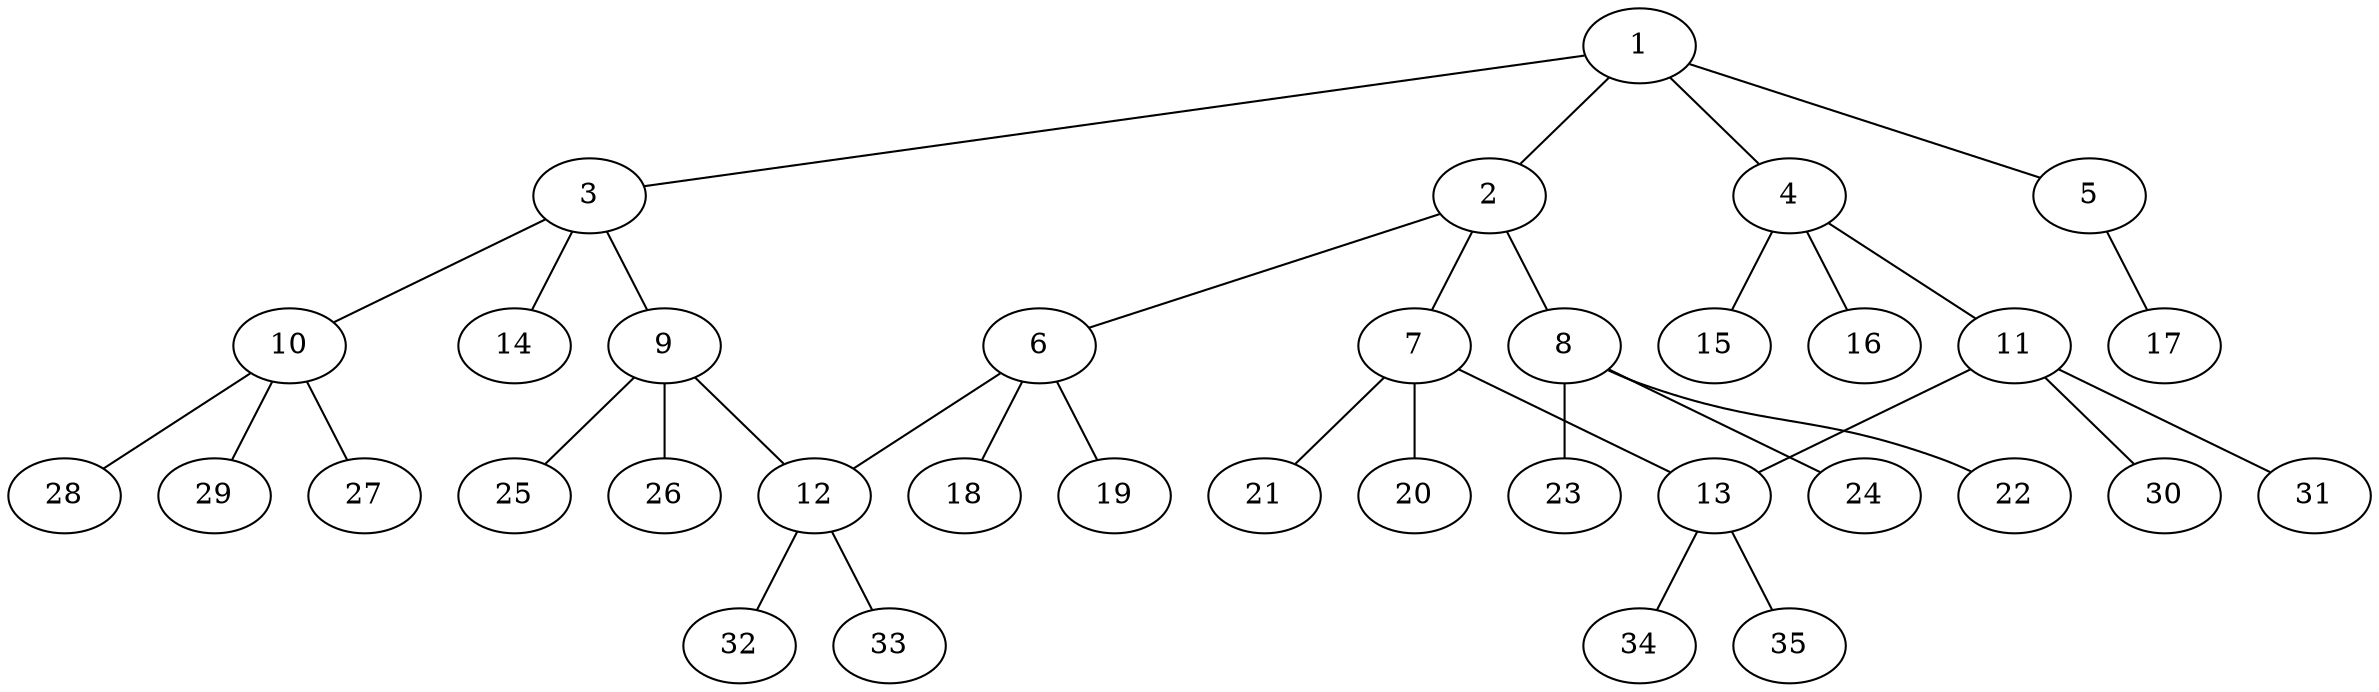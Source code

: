 graph molecule_22 {
	1	 [chem=C];
	2	 [chem=C];
	1 -- 2	 [valence=1];
	3	 [chem=C];
	1 -- 3	 [valence=1];
	4	 [chem=C];
	1 -- 4	 [valence=1];
	5	 [chem=O];
	1 -- 5	 [valence=1];
	6	 [chem=C];
	2 -- 6	 [valence=1];
	7	 [chem=C];
	2 -- 7	 [valence=1];
	8	 [chem=C];
	2 -- 8	 [valence=1];
	9	 [chem=C];
	3 -- 9	 [valence=1];
	10	 [chem=C];
	3 -- 10	 [valence=1];
	14	 [chem=H];
	3 -- 14	 [valence=1];
	11	 [chem=C];
	4 -- 11	 [valence=1];
	15	 [chem=H];
	4 -- 15	 [valence=1];
	16	 [chem=H];
	4 -- 16	 [valence=1];
	17	 [chem=H];
	5 -- 17	 [valence=1];
	12	 [chem=C];
	6 -- 12	 [valence=1];
	18	 [chem=H];
	6 -- 18	 [valence=1];
	19	 [chem=H];
	6 -- 19	 [valence=1];
	13	 [chem=C];
	7 -- 13	 [valence=1];
	20	 [chem=H];
	7 -- 20	 [valence=1];
	21	 [chem=H];
	7 -- 21	 [valence=1];
	22	 [chem=H];
	8 -- 22	 [valence=1];
	23	 [chem=H];
	8 -- 23	 [valence=1];
	24	 [chem=H];
	8 -- 24	 [valence=1];
	9 -- 12	 [valence=1];
	25	 [chem=H];
	9 -- 25	 [valence=1];
	26	 [chem=H];
	9 -- 26	 [valence=1];
	27	 [chem=H];
	10 -- 27	 [valence=1];
	28	 [chem=H];
	10 -- 28	 [valence=1];
	29	 [chem=H];
	10 -- 29	 [valence=1];
	11 -- 13	 [valence=1];
	30	 [chem=H];
	11 -- 30	 [valence=1];
	31	 [chem=H];
	11 -- 31	 [valence=1];
	32	 [chem=H];
	12 -- 32	 [valence=1];
	33	 [chem=H];
	12 -- 33	 [valence=1];
	34	 [chem=H];
	13 -- 34	 [valence=1];
	35	 [chem=H];
	13 -- 35	 [valence=1];
}
